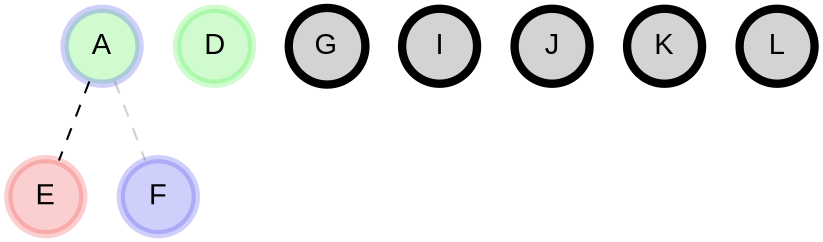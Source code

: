 graph my_graph {
    node [ fontname = Arial, style="filled,setlinewidth(4)",
    shape=circle ]
    node0 [ label = "A" color="#4040f040" fillcolor="#40f04040" ]
    node3 [ label = "D" color="#40f04040" ]
    node4 [ label = "E" color="#f0404040" ]
    node5 [ label = "F" color="#4040f040" ]
    node6 [ label = "G" ]
    node8 [ label = "I" ]
    node9 [ label = "J" ]
    node10 [ label = "K" ]
    node11 [ label = "L" ]

    node0 -- node4 [ style=dashed ]
    node0 -- node5 [ color="#40404040", style=dashed ]
}
